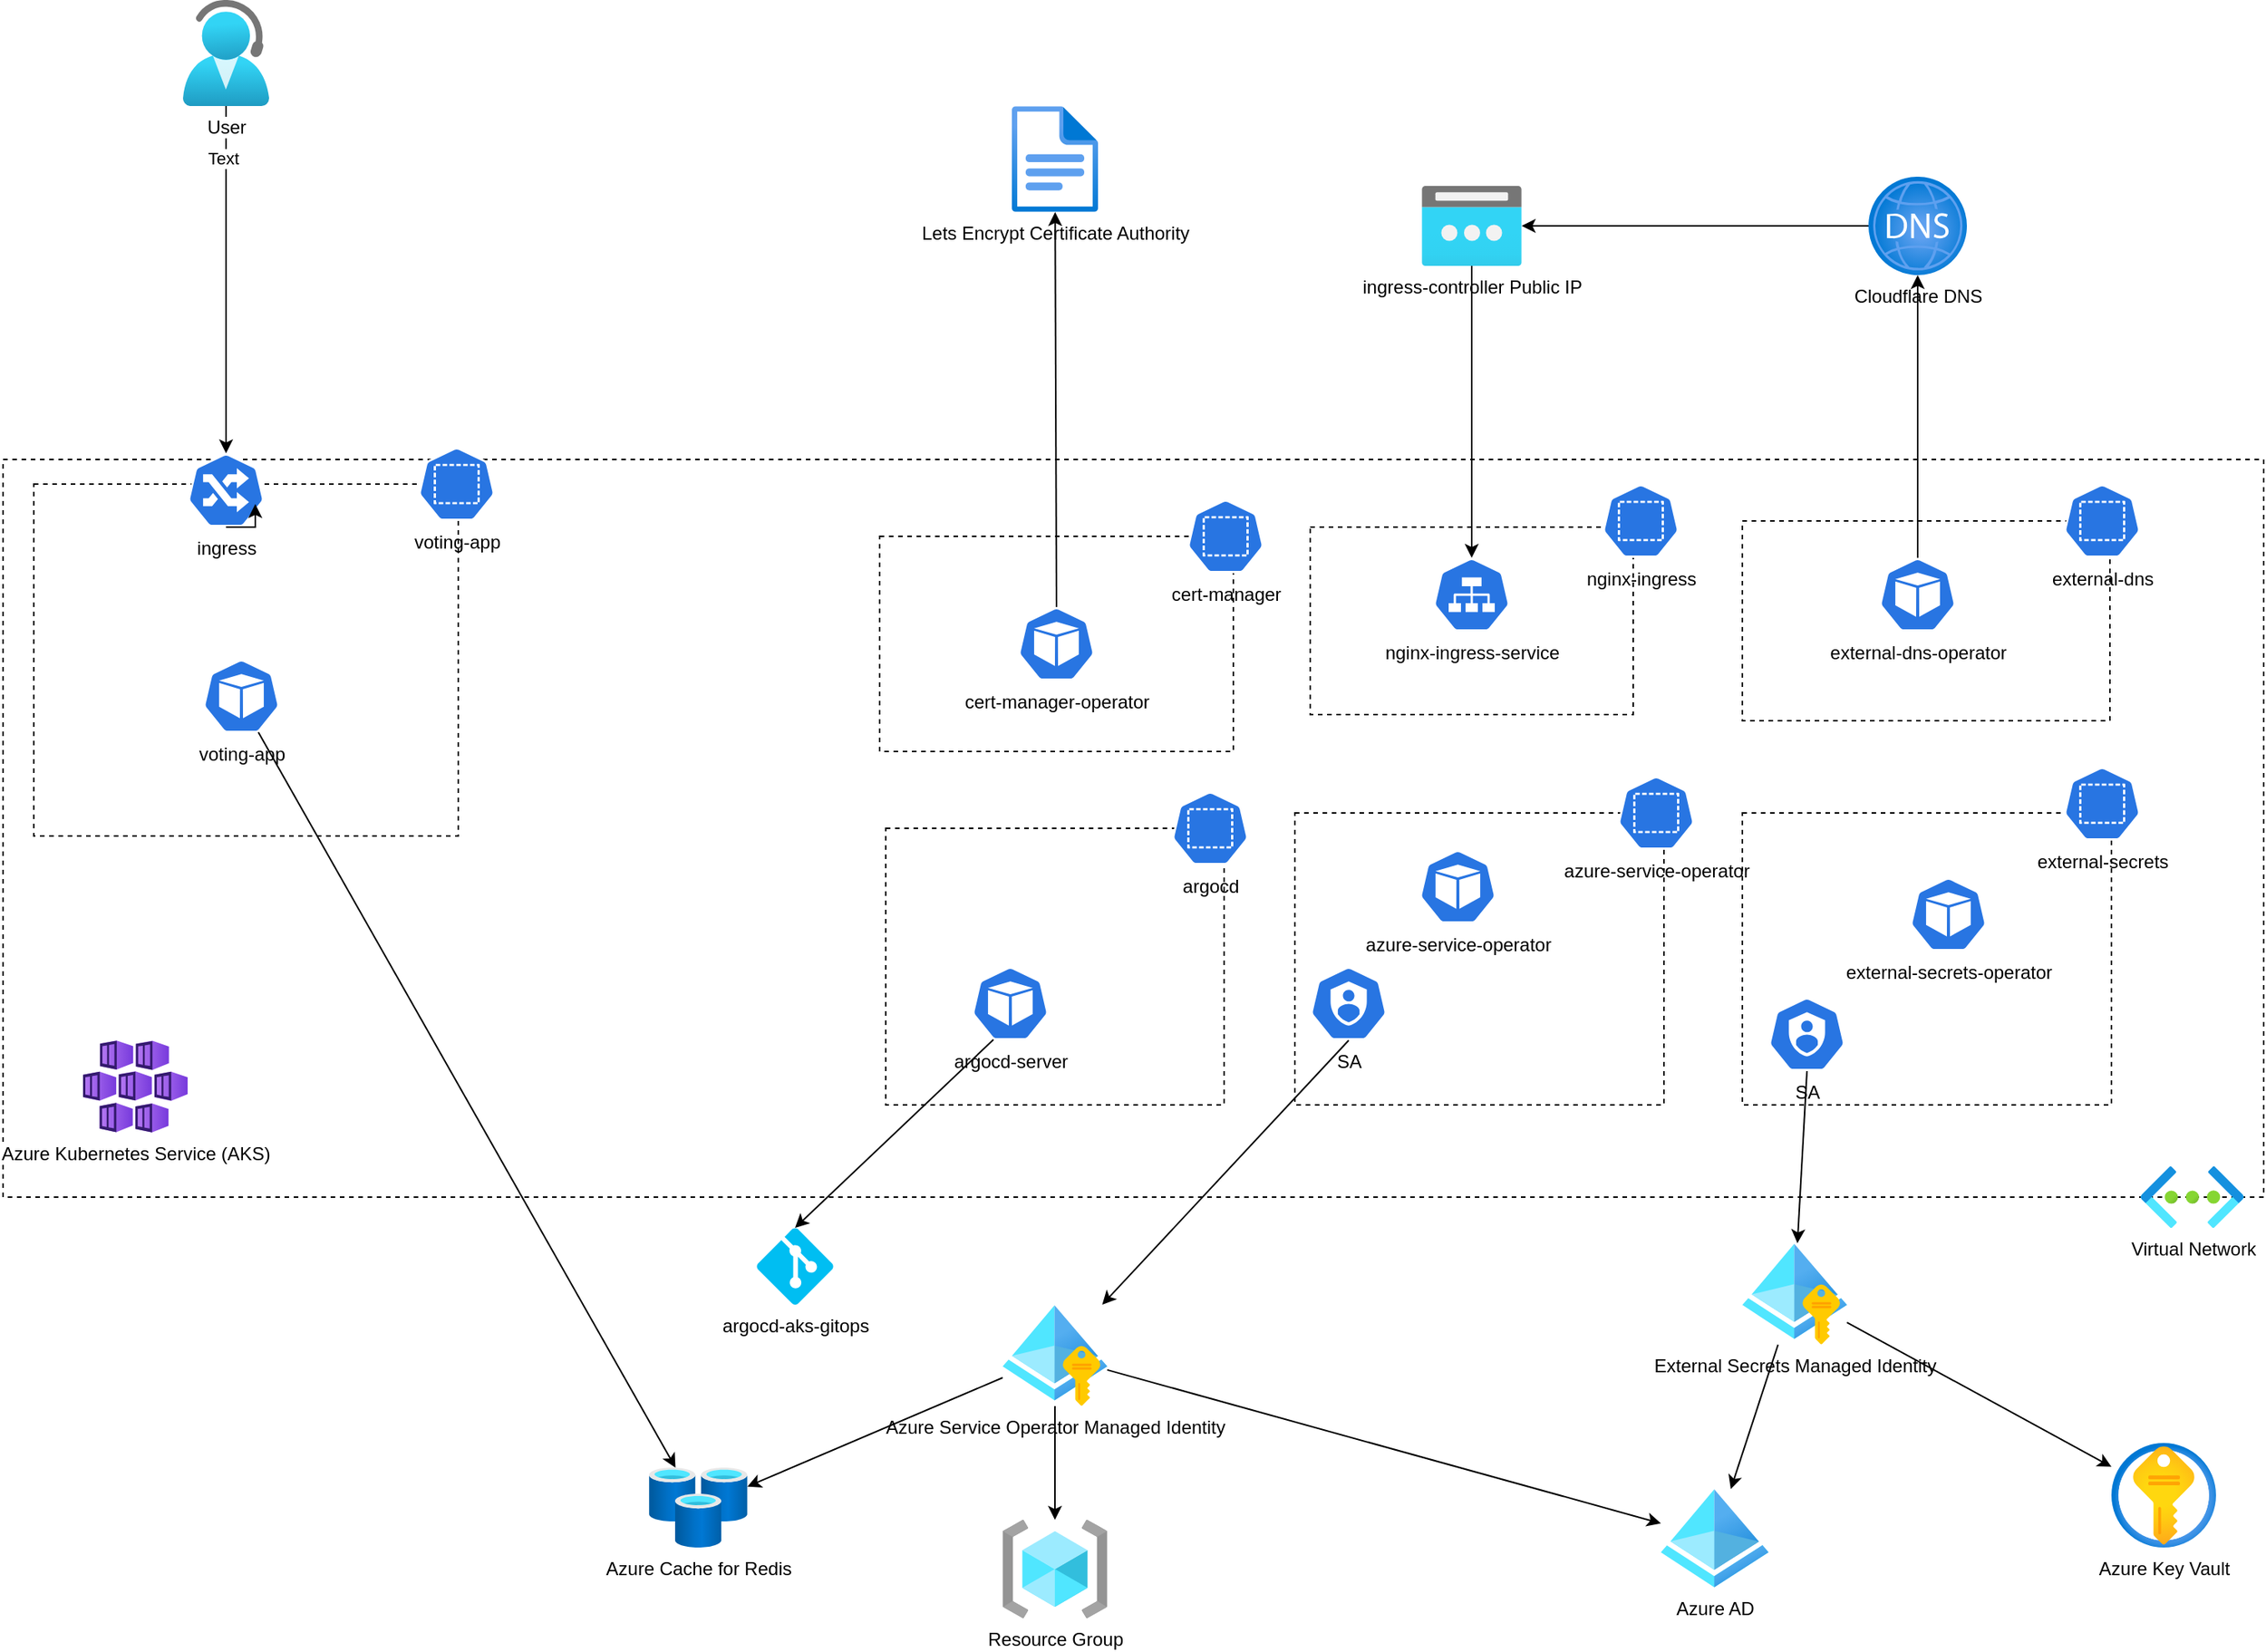 <mxfile version="20.5.3" type="embed"><diagram id="QvxHgC8nsyZxXBDKmdUi" name="Page-1"><mxGraphModel dx="1749" dy="1791" grid="1" gridSize="10" guides="1" tooltips="1" connect="1" arrows="1" fold="1" page="1" pageScale="1" pageWidth="850" pageHeight="1100" math="0" shadow="0"><root><mxCell id="0"/><mxCell id="1" parent="0"/><mxCell id="20" value="" style="rounded=0;whiteSpace=wrap;html=1;dashed=1;" parent="1" vertex="1"><mxGeometry x="948" y="260" width="302" height="170" as="geometry"/></mxCell><mxCell id="11" value="" style="rounded=0;whiteSpace=wrap;html=1;dashed=1;" parent="1" vertex="1"><mxGeometry x="-130" y="90" width="1470" height="480" as="geometry"/></mxCell><mxCell id="2" value="Azure Kubernetes Service (AKS)" style="aspect=fixed;html=1;points=[];align=center;image;fontSize=12;image=img/lib/azure2/containers/Kubernetes_Services.svg;" parent="1" vertex="1"><mxGeometry x="-78" y="468" width="68" height="60" as="geometry"/></mxCell><mxCell id="3" value="Azure Cache for Redis" style="aspect=fixed;html=1;points=[];align=center;image;fontSize=12;image=img/lib/azure2/databases/Cache_Redis.svg;" parent="1" vertex="1"><mxGeometry x="290" y="746" width="64" height="52" as="geometry"/></mxCell><mxCell id="5" value="Azure AD" style="aspect=fixed;html=1;points=[];align=center;image;fontSize=12;image=img/lib/azure2/identity/Azure_Active_Directory.svg;" parent="1" vertex="1"><mxGeometry x="948" y="760" width="70" height="64" as="geometry"/></mxCell><mxCell id="6" value="Azure Key Vault" style="aspect=fixed;html=1;points=[];align=center;image;fontSize=12;image=img/lib/azure2/security/Key_Vaults.svg;" parent="1" vertex="1"><mxGeometry x="1241" y="730" width="68" height="68" as="geometry"/></mxCell><mxCell id="7" value="Cloudflare DNS" style="aspect=fixed;html=1;points=[];align=center;image;fontSize=12;image=img/lib/azure2/networking/DNS_Zones.svg;" parent="1" vertex="1"><mxGeometry x="1083" y="-94" width="64" height="64" as="geometry"/></mxCell><mxCell id="9" value="Virtual Network" style="aspect=fixed;html=1;points=[];align=center;image;fontSize=12;image=img/lib/azure2/networking/Virtual_Networks.svg;" parent="1" vertex="1"><mxGeometry x="1260" y="550" width="67" height="40" as="geometry"/></mxCell><mxCell id="10" value="ingress-controller Public IP" style="aspect=fixed;html=1;points=[];align=center;image;fontSize=12;image=img/lib/azure2/networking/Public_IP_Addresses.svg;" parent="1" vertex="1"><mxGeometry x="792.5" y="-88" width="65" height="52" as="geometry"/></mxCell><mxCell id="12" value="Azure Service Operator Managed Identity" style="aspect=fixed;html=1;points=[];align=center;image;fontSize=12;image=img/lib/azure2/identity/Managed_Identities.svg;" parent="1" vertex="1"><mxGeometry x="520" y="640" width="68" height="66" as="geometry"/></mxCell><mxCell id="16" value="Resource Group" style="aspect=fixed;html=1;points=[];align=center;image;fontSize=12;image=img/lib/azure2/general/Resource_Groups.svg;dashed=1;" parent="1" vertex="1"><mxGeometry x="520" y="780" width="68" height="64" as="geometry"/></mxCell><mxCell id="21" value="" style="rounded=0;whiteSpace=wrap;html=1;dashed=1;" parent="1" vertex="1"><mxGeometry x="1001" y="320" width="240" height="190" as="geometry"/></mxCell><mxCell id="17" value="external-secrets-operator" style="sketch=0;html=1;dashed=0;whitespace=wrap;fillColor=#2875E2;strokeColor=#ffffff;points=[[0.005,0.63,0],[0.1,0.2,0],[0.9,0.2,0],[0.5,0,0],[0.995,0.63,0],[0.72,0.99,0],[0.5,1,0],[0.28,0.99,0]];verticalLabelPosition=bottom;align=center;verticalAlign=top;shape=mxgraph.kubernetes.icon;prIcon=pod" parent="1" vertex="1"><mxGeometry x="1110" y="362" width="50" height="48" as="geometry"/></mxCell><mxCell id="19" value="external-secrets" style="sketch=0;html=1;dashed=0;whitespace=wrap;fillColor=#2875E2;strokeColor=#ffffff;points=[[0.005,0.63,0],[0.1,0.2,0],[0.9,0.2,0],[0.5,0,0],[0.995,0.63,0],[0.72,0.99,0],[0.5,1,0],[0.28,0.99,0]];verticalLabelPosition=bottom;align=center;verticalAlign=top;shape=mxgraph.kubernetes.icon;prIcon=ns" parent="1" vertex="1"><mxGeometry x="1210" y="290" width="50" height="48" as="geometry"/></mxCell><mxCell id="4" value="External Secrets Managed Identity" style="aspect=fixed;html=1;points=[];align=center;image;fontSize=12;image=img/lib/azure2/identity/Managed_Identities.svg;" parent="1" vertex="1"><mxGeometry x="1001" y="600" width="68" height="66" as="geometry"/></mxCell><mxCell id="22" value="SA" style="sketch=0;html=1;dashed=0;whitespace=wrap;fillColor=#2875E2;strokeColor=#ffffff;points=[[0.005,0.63,0],[0.1,0.2,0],[0.9,0.2,0],[0.5,0,0],[0.995,0.63,0],[0.72,0.99,0],[0.5,1,0],[0.28,0.99,0]];verticalLabelPosition=bottom;align=center;verticalAlign=top;shape=mxgraph.kubernetes.icon;prIcon=sa" parent="1" vertex="1"><mxGeometry x="1018" y="440" width="50" height="48" as="geometry"/></mxCell><mxCell id="23" value="" style="endArrow=classic;html=1;rounded=0;exitX=0.5;exitY=1;exitDx=0;exitDy=0;exitPerimeter=0;" parent="1" source="22" target="4" edge="1"><mxGeometry width="50" height="50" relative="1" as="geometry"><mxPoint x="1160" y="630" as="sourcePoint"/><mxPoint x="1210" y="580" as="targetPoint"/></mxGeometry></mxCell><mxCell id="24" value="" style="endArrow=classic;html=1;rounded=0;" parent="1" source="4" target="6" edge="1"><mxGeometry width="50" height="50" relative="1" as="geometry"><mxPoint x="1210" y="720" as="sourcePoint"/><mxPoint x="1260" y="670" as="targetPoint"/></mxGeometry></mxCell><mxCell id="25" value="" style="endArrow=classic;html=1;rounded=0;" parent="1" source="4" target="5" edge="1"><mxGeometry width="50" height="50" relative="1" as="geometry"><mxPoint x="1050" y="790" as="sourcePoint"/><mxPoint x="1100" y="740" as="targetPoint"/></mxGeometry></mxCell><mxCell id="26" value="" style="rounded=0;whiteSpace=wrap;html=1;dashed=1;" parent="1" vertex="1"><mxGeometry x="1001" y="130" width="239" height="130" as="geometry"/></mxCell><mxCell id="27" value="external-dns" style="sketch=0;html=1;dashed=0;whitespace=wrap;fillColor=#2875E2;strokeColor=#ffffff;points=[[0.005,0.63,0],[0.1,0.2,0],[0.9,0.2,0],[0.5,0,0],[0.995,0.63,0],[0.72,0.99,0],[0.5,1,0],[0.28,0.99,0]];verticalLabelPosition=bottom;align=center;verticalAlign=top;shape=mxgraph.kubernetes.icon;prIcon=ns" parent="1" vertex="1"><mxGeometry x="1210" y="106" width="50" height="48" as="geometry"/></mxCell><mxCell id="28" value="external-dns-operator" style="sketch=0;html=1;dashed=0;whitespace=wrap;fillColor=#2875E2;strokeColor=#ffffff;points=[[0.005,0.63,0],[0.1,0.2,0],[0.9,0.2,0],[0.5,0,0],[0.995,0.63,0],[0.72,0.99,0],[0.5,1,0],[0.28,0.99,0]];verticalLabelPosition=bottom;align=center;verticalAlign=top;shape=mxgraph.kubernetes.icon;prIcon=pod" parent="1" vertex="1"><mxGeometry x="1090" y="154" width="50" height="48" as="geometry"/></mxCell><mxCell id="29" value="" style="endArrow=classic;html=1;rounded=0;exitX=0.5;exitY=0;exitDx=0;exitDy=0;exitPerimeter=0;" parent="1" source="28" target="7" edge="1"><mxGeometry width="50" height="50" relative="1" as="geometry"><mxPoint x="1160" y="70" as="sourcePoint"/><mxPoint x="1210" y="20" as="targetPoint"/></mxGeometry></mxCell><mxCell id="30" value="Lets Encrypt Certificate Authority" style="aspect=fixed;html=1;points=[];align=center;image;fontSize=12;image=img/lib/azure2/general/File.svg;dashed=1;" parent="1" vertex="1"><mxGeometry x="526" y="-140" width="56.0" height="69" as="geometry"/></mxCell><mxCell id="31" value="" style="endArrow=classic;html=1;rounded=0;" parent="1" source="7" target="10" edge="1"><mxGeometry width="50" height="50" relative="1" as="geometry"><mxPoint x="960" y="10" as="sourcePoint"/><mxPoint x="1010" y="-40" as="targetPoint"/></mxGeometry></mxCell><mxCell id="32" value="" style="rounded=0;whiteSpace=wrap;html=1;dashed=1;" parent="1" vertex="1"><mxGeometry x="720" y="134" width="210" height="122" as="geometry"/></mxCell><mxCell id="33" value="nginx-ingress" style="sketch=0;html=1;dashed=0;whitespace=wrap;fillColor=#2875E2;strokeColor=#ffffff;points=[[0.005,0.63,0],[0.1,0.2,0],[0.9,0.2,0],[0.5,0,0],[0.995,0.63,0],[0.72,0.99,0],[0.5,1,0],[0.28,0.99,0]];verticalLabelPosition=bottom;align=center;verticalAlign=top;shape=mxgraph.kubernetes.icon;prIcon=ns" parent="1" vertex="1"><mxGeometry x="910" y="106" width="50" height="48" as="geometry"/></mxCell><mxCell id="34" value="nginx-ingress-service" style="sketch=0;html=1;dashed=0;whitespace=wrap;fillColor=#2875E2;strokeColor=#ffffff;points=[[0.005,0.63,0],[0.1,0.2,0],[0.9,0.2,0],[0.5,0,0],[0.995,0.63,0],[0.72,0.99,0],[0.5,1,0],[0.28,0.99,0]];verticalLabelPosition=bottom;align=center;verticalAlign=top;shape=mxgraph.kubernetes.icon;prIcon=svc" parent="1" vertex="1"><mxGeometry x="800" y="154" width="50" height="48" as="geometry"/></mxCell><mxCell id="42" value="" style="rounded=0;whiteSpace=wrap;html=1;dashed=1;" parent="1" vertex="1"><mxGeometry x="710" y="320" width="240" height="190" as="geometry"/></mxCell><mxCell id="35" value="" style="endArrow=classic;html=1;rounded=0;entryX=0.5;entryY=0;entryDx=0;entryDy=0;entryPerimeter=0;" parent="1" source="10" target="34" edge="1"><mxGeometry width="50" height="50" relative="1" as="geometry"><mxPoint x="450" y="50" as="sourcePoint"/><mxPoint x="500" as="targetPoint"/></mxGeometry></mxCell><mxCell id="38" value="SA" style="sketch=0;html=1;dashed=0;whitespace=wrap;fillColor=#2875E2;strokeColor=#ffffff;points=[[0.005,0.63,0],[0.1,0.2,0],[0.9,0.2,0],[0.5,0,0],[0.995,0.63,0],[0.72,0.99,0],[0.5,1,0],[0.28,0.99,0]];verticalLabelPosition=bottom;align=center;verticalAlign=top;shape=mxgraph.kubernetes.icon;prIcon=sa" parent="1" vertex="1"><mxGeometry x="720" y="420" width="50" height="48" as="geometry"/></mxCell><mxCell id="39" value="azure-service-operator" style="sketch=0;html=1;dashed=0;whitespace=wrap;fillColor=#2875E2;strokeColor=#ffffff;points=[[0.005,0.63,0],[0.1,0.2,0],[0.9,0.2,0],[0.5,0,0],[0.995,0.63,0],[0.72,0.99,0],[0.5,1,0],[0.28,0.99,0]];verticalLabelPosition=bottom;align=center;verticalAlign=top;shape=mxgraph.kubernetes.icon;prIcon=pod" parent="1" vertex="1"><mxGeometry x="791" y="344" width="50" height="48" as="geometry"/></mxCell><mxCell id="43" value="" style="endArrow=classic;html=1;rounded=0;exitX=0.5;exitY=1;exitDx=0;exitDy=0;exitPerimeter=0;" parent="1" source="38" target="12" edge="1"><mxGeometry width="50" height="50" relative="1" as="geometry"><mxPoint x="690" y="640" as="sourcePoint"/><mxPoint x="740" y="590" as="targetPoint"/></mxGeometry></mxCell><mxCell id="44" value="" style="endArrow=classic;html=1;rounded=0;" parent="1" source="12" target="5" edge="1"><mxGeometry width="50" height="50" relative="1" as="geometry"><mxPoint x="710" y="700" as="sourcePoint"/><mxPoint x="760" y="650" as="targetPoint"/></mxGeometry></mxCell><mxCell id="45" value="" style="endArrow=classic;html=1;rounded=0;" parent="1" source="12" target="3" edge="1"><mxGeometry width="50" height="50" relative="1" as="geometry"><mxPoint x="310" y="680" as="sourcePoint"/><mxPoint x="360" y="630" as="targetPoint"/></mxGeometry></mxCell><mxCell id="46" value="" style="endArrow=classic;html=1;rounded=0;" parent="1" source="12" target="16" edge="1"><mxGeometry width="50" height="50" relative="1" as="geometry"><mxPoint x="620" y="870" as="sourcePoint"/><mxPoint x="670" y="820" as="targetPoint"/></mxGeometry></mxCell><mxCell id="47" value="" style="rounded=0;whiteSpace=wrap;html=1;dashed=1;" parent="1" vertex="1"><mxGeometry x="444" y="330" width="220" height="180" as="geometry"/></mxCell><mxCell id="48" value="azure-service-operator" style="sketch=0;html=1;dashed=0;whitespace=wrap;fillColor=#2875E2;strokeColor=#ffffff;points=[[0.005,0.63,0],[0.1,0.2,0],[0.9,0.2,0],[0.5,0,0],[0.995,0.63,0],[0.72,0.99,0],[0.5,1,0],[0.28,0.99,0]];verticalLabelPosition=bottom;align=center;verticalAlign=top;shape=mxgraph.kubernetes.icon;prIcon=ns" parent="1" vertex="1"><mxGeometry x="920" y="296" width="50" height="48" as="geometry"/></mxCell><mxCell id="37" value="argocd" style="sketch=0;html=1;dashed=0;whitespace=wrap;fillColor=#2875E2;strokeColor=#ffffff;points=[[0.005,0.63,0],[0.1,0.2,0],[0.9,0.2,0],[0.5,0,0],[0.995,0.63,0],[0.72,0.99,0],[0.5,1,0],[0.28,0.99,0]];verticalLabelPosition=bottom;align=center;verticalAlign=top;shape=mxgraph.kubernetes.icon;prIcon=ns" parent="1" vertex="1"><mxGeometry x="630" y="306" width="50" height="48" as="geometry"/></mxCell><mxCell id="49" value="argocd-aks-gitops" style="verticalLabelPosition=bottom;html=1;verticalAlign=top;align=center;strokeColor=none;fillColor=#00BEF2;shape=mxgraph.azure.git_repository;dashed=1;" parent="1" vertex="1"><mxGeometry x="360" y="590" width="50" height="50" as="geometry"/></mxCell><mxCell id="50" value="argocd-server" style="sketch=0;html=1;dashed=0;whitespace=wrap;fillColor=#2875E2;strokeColor=#ffffff;points=[[0.005,0.63,0],[0.1,0.2,0],[0.9,0.2,0],[0.5,0,0],[0.995,0.63,0],[0.72,0.99,0],[0.5,1,0],[0.28,0.99,0]];verticalLabelPosition=bottom;align=center;verticalAlign=top;shape=mxgraph.kubernetes.icon;prIcon=pod" parent="1" vertex="1"><mxGeometry x="500" y="420" width="50" height="48" as="geometry"/></mxCell><mxCell id="51" value="" style="endArrow=classic;html=1;rounded=0;entryX=0.5;entryY=0;entryDx=0;entryDy=0;entryPerimeter=0;exitX=0.28;exitY=0.99;exitDx=0;exitDy=0;exitPerimeter=0;" parent="1" source="50" target="49" edge="1"><mxGeometry width="50" height="50" relative="1" as="geometry"><mxPoint x="50" y="440" as="sourcePoint"/><mxPoint x="100" y="390" as="targetPoint"/></mxGeometry></mxCell><mxCell id="52" value="" style="rounded=0;whiteSpace=wrap;html=1;dashed=1;" parent="1" vertex="1"><mxGeometry x="-110" y="106" width="276" height="229" as="geometry"/></mxCell><mxCell id="53" value="voting-app" style="sketch=0;html=1;dashed=0;whitespace=wrap;fillColor=#2875E2;strokeColor=#ffffff;points=[[0.005,0.63,0],[0.1,0.2,0],[0.9,0.2,0],[0.5,0,0],[0.995,0.63,0],[0.72,0.99,0],[0.5,1,0],[0.28,0.99,0]];verticalLabelPosition=bottom;align=center;verticalAlign=top;shape=mxgraph.kubernetes.icon;prIcon=ns" parent="1" vertex="1"><mxGeometry x="140" y="82" width="50" height="48" as="geometry"/></mxCell><mxCell id="54" value="voting-app" style="sketch=0;html=1;dashed=0;whitespace=wrap;fillColor=#2875E2;strokeColor=#ffffff;points=[[0.005,0.63,0],[0.1,0.2,0],[0.9,0.2,0],[0.5,0,0],[0.995,0.63,0],[0.72,0.99,0],[0.5,1,0],[0.28,0.99,0]];verticalLabelPosition=bottom;align=center;verticalAlign=top;shape=mxgraph.kubernetes.icon;prIcon=pod" parent="1" vertex="1"><mxGeometry y="220" width="50" height="48" as="geometry"/></mxCell><mxCell id="55" value="ingress" style="sketch=0;html=1;dashed=0;whitespace=wrap;fillColor=#2875E2;strokeColor=#ffffff;points=[[0.005,0.63,0],[0.1,0.2,0],[0.9,0.2,0],[0.5,0,0],[0.995,0.63,0],[0.72,0.99,0],[0.5,1,0],[0.28,0.99,0]];verticalLabelPosition=bottom;align=center;verticalAlign=top;shape=mxgraph.kubernetes.icon;prIcon=ing" parent="1" vertex="1"><mxGeometry x="-10" y="86" width="50" height="48" as="geometry"/></mxCell><mxCell id="56" value="" style="endArrow=classic;html=1;rounded=0;entryX=0.5;entryY=0;entryDx=0;entryDy=0;entryPerimeter=0;" parent="1" source="58" target="55" edge="1"><mxGeometry width="50" height="50" relative="1" as="geometry"><mxPoint x="580" y="-40" as="sourcePoint"/><mxPoint x="580" y="-10" as="targetPoint"/></mxGeometry></mxCell><mxCell id="59" value="Text" style="edgeLabel;html=1;align=center;verticalAlign=middle;resizable=0;points=[];" parent="56" vertex="1" connectable="0"><mxGeometry x="-0.703" y="-2" relative="1" as="geometry"><mxPoint as="offset"/></mxGeometry></mxCell><mxCell id="58" value="User" style="aspect=fixed;html=1;points=[];align=center;image;fontSize=12;image=img/lib/azure2/general/Help_and_Support.svg;dashed=1;" parent="1" vertex="1"><mxGeometry x="-13" y="-209" width="56" height="69" as="geometry"/></mxCell><mxCell id="60" value="" style="endArrow=classic;html=1;rounded=0;exitX=0.72;exitY=0.99;exitDx=0;exitDy=0;exitPerimeter=0;" parent="1" source="54" target="3" edge="1"><mxGeometry width="50" height="50" relative="1" as="geometry"><mxPoint x="280" y="680" as="sourcePoint"/><mxPoint x="330" y="630" as="targetPoint"/></mxGeometry></mxCell><mxCell id="61" style="edgeStyle=orthogonalEdgeStyle;rounded=0;orthogonalLoop=1;jettySize=auto;html=1;exitX=0.5;exitY=1;exitDx=0;exitDy=0;exitPerimeter=0;entryX=0.88;entryY=0.688;entryDx=0;entryDy=0;entryPerimeter=0;" parent="1" source="55" target="55" edge="1"><mxGeometry relative="1" as="geometry"/></mxCell><mxCell id="62" value="" style="rounded=0;whiteSpace=wrap;html=1;dashed=1;" parent="1" vertex="1"><mxGeometry x="440" y="140" width="230" height="140" as="geometry"/></mxCell><mxCell id="63" value="cert-manager" style="sketch=0;html=1;dashed=0;whitespace=wrap;fillColor=#2875E2;strokeColor=#ffffff;points=[[0.005,0.63,0],[0.1,0.2,0],[0.9,0.2,0],[0.5,0,0],[0.995,0.63,0],[0.72,0.99,0],[0.5,1,0],[0.28,0.99,0]];verticalLabelPosition=bottom;align=center;verticalAlign=top;shape=mxgraph.kubernetes.icon;prIcon=ns" parent="1" vertex="1"><mxGeometry x="640" y="116" width="50" height="48" as="geometry"/></mxCell><mxCell id="64" value="cert-manager-operator" style="sketch=0;html=1;dashed=0;whitespace=wrap;fillColor=#2875E2;strokeColor=#ffffff;points=[[0.005,0.63,0],[0.1,0.2,0],[0.9,0.2,0],[0.5,0,0],[0.995,0.63,0],[0.72,0.99,0],[0.5,1,0],[0.28,0.99,0]];verticalLabelPosition=bottom;align=center;verticalAlign=top;shape=mxgraph.kubernetes.icon;prIcon=pod" parent="1" vertex="1"><mxGeometry x="530" y="186" width="50" height="48" as="geometry"/></mxCell><mxCell id="65" value="" style="endArrow=classic;html=1;rounded=0;exitX=0.5;exitY=0;exitDx=0;exitDy=0;exitPerimeter=0;" parent="1" source="64" target="30" edge="1"><mxGeometry width="50" height="50" relative="1" as="geometry"><mxPoint x="490" y="80" as="sourcePoint"/><mxPoint x="540" y="30" as="targetPoint"/></mxGeometry></mxCell></root></mxGraphModel></diagram></mxfile>